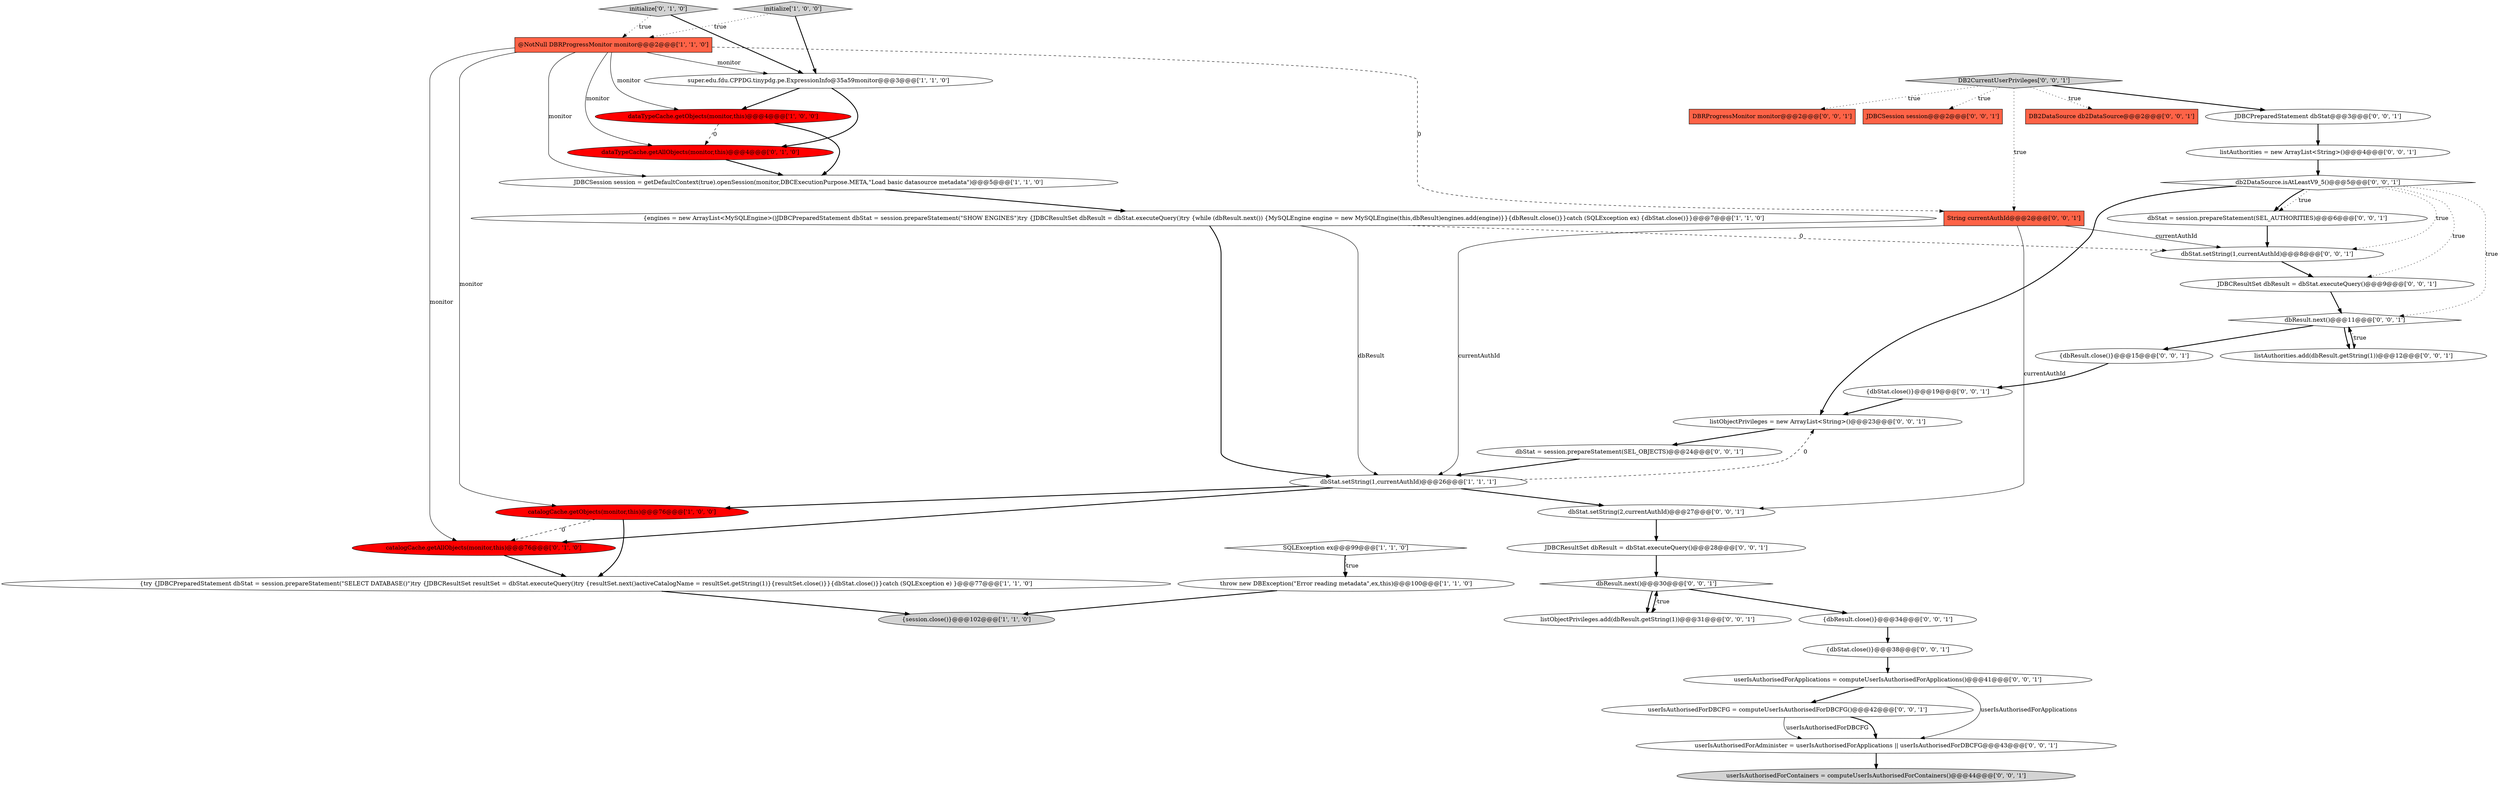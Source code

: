 digraph {
22 [style = filled, label = "userIsAuthorisedForDBCFG = computeUserIsAuthorisedForDBCFG()@@@42@@@['0', '0', '1']", fillcolor = white, shape = ellipse image = "AAA0AAABBB3BBB"];
4 [style = filled, label = "{session.close()}@@@102@@@['1', '1', '0']", fillcolor = lightgray, shape = ellipse image = "AAA0AAABBB1BBB"];
19 [style = filled, label = "userIsAuthorisedForAdminister = userIsAuthorisedForApplications || userIsAuthorisedForDBCFG@@@43@@@['0', '0', '1']", fillcolor = white, shape = ellipse image = "AAA0AAABBB3BBB"];
32 [style = filled, label = "JDBCResultSet dbResult = dbStat.executeQuery()@@@28@@@['0', '0', '1']", fillcolor = white, shape = ellipse image = "AAA0AAABBB3BBB"];
35 [style = filled, label = "dbStat.setString(2,currentAuthId)@@@27@@@['0', '0', '1']", fillcolor = white, shape = ellipse image = "AAA0AAABBB3BBB"];
41 [style = filled, label = "listAuthorities = new ArrayList<String>()@@@4@@@['0', '0', '1']", fillcolor = white, shape = ellipse image = "AAA0AAABBB3BBB"];
3 [style = filled, label = "catalogCache.getObjects(monitor,this)@@@76@@@['1', '0', '0']", fillcolor = red, shape = ellipse image = "AAA1AAABBB1BBB"];
24 [style = filled, label = "dbStat = session.prepareStatement(SEL_AUTHORITIES)@@@6@@@['0', '0', '1']", fillcolor = white, shape = ellipse image = "AAA0AAABBB3BBB"];
21 [style = filled, label = "DB2CurrentUserPrivileges['0', '0', '1']", fillcolor = lightgray, shape = diamond image = "AAA0AAABBB3BBB"];
13 [style = filled, label = "dataTypeCache.getAllObjects(monitor,this)@@@4@@@['0', '1', '0']", fillcolor = red, shape = ellipse image = "AAA1AAABBB2BBB"];
29 [style = filled, label = "db2DataSource.isAtLeastV9_5()@@@5@@@['0', '0', '1']", fillcolor = white, shape = diamond image = "AAA0AAABBB3BBB"];
11 [style = filled, label = "SQLException ex@@@99@@@['1', '1', '0']", fillcolor = white, shape = diamond image = "AAA0AAABBB1BBB"];
34 [style = filled, label = "dbResult.next()@@@11@@@['0', '0', '1']", fillcolor = white, shape = diamond image = "AAA0AAABBB3BBB"];
39 [style = filled, label = "userIsAuthorisedForApplications = computeUserIsAuthorisedForApplications()@@@41@@@['0', '0', '1']", fillcolor = white, shape = ellipse image = "AAA0AAABBB3BBB"];
37 [style = filled, label = "String currentAuthId@@@2@@@['0', '0', '1']", fillcolor = tomato, shape = box image = "AAA0AAABBB3BBB"];
9 [style = filled, label = "throw new DBException(\"Error reading metadata\",ex,this)@@@100@@@['1', '1', '0']", fillcolor = white, shape = ellipse image = "AAA0AAABBB1BBB"];
31 [style = filled, label = "JDBCPreparedStatement dbStat@@@3@@@['0', '0', '1']", fillcolor = white, shape = ellipse image = "AAA0AAABBB3BBB"];
40 [style = filled, label = "userIsAuthorisedForContainers = computeUserIsAuthorisedForContainers()@@@44@@@['0', '0', '1']", fillcolor = lightgray, shape = ellipse image = "AAA0AAABBB3BBB"];
26 [style = filled, label = "listObjectPrivileges.add(dbResult.getString(1))@@@31@@@['0', '0', '1']", fillcolor = white, shape = ellipse image = "AAA0AAABBB3BBB"];
18 [style = filled, label = "listAuthorities.add(dbResult.getString(1))@@@12@@@['0', '0', '1']", fillcolor = white, shape = ellipse image = "AAA0AAABBB3BBB"];
1 [style = filled, label = "{engines = new ArrayList<MySQLEngine>()JDBCPreparedStatement dbStat = session.prepareStatement(\"SHOW ENGINES\")try {JDBCResultSet dbResult = dbStat.executeQuery()try {while (dbResult.next()) {MySQLEngine engine = new MySQLEngine(this,dbResult)engines.add(engine)}}{dbResult.close()}}catch (SQLException ex) {dbStat.close()}}@@@7@@@['1', '1', '0']", fillcolor = white, shape = ellipse image = "AAA0AAABBB1BBB"];
36 [style = filled, label = "{dbStat.close()}@@@38@@@['0', '0', '1']", fillcolor = white, shape = ellipse image = "AAA0AAABBB3BBB"];
23 [style = filled, label = "DB2DataSource db2DataSource@@@2@@@['0', '0', '1']", fillcolor = tomato, shape = box image = "AAA0AAABBB3BBB"];
8 [style = filled, label = "initialize['1', '0', '0']", fillcolor = lightgray, shape = diamond image = "AAA0AAABBB1BBB"];
16 [style = filled, label = "DBRProgressMonitor monitor@@@2@@@['0', '0', '1']", fillcolor = tomato, shape = box image = "AAA0AAABBB3BBB"];
2 [style = filled, label = "super.edu.fdu.CPPDG.tinypdg.pe.ExpressionInfo@35a59monitor@@@3@@@['1', '1', '0']", fillcolor = white, shape = ellipse image = "AAA0AAABBB1BBB"];
25 [style = filled, label = "dbStat.setString(1,currentAuthId)@@@8@@@['0', '0', '1']", fillcolor = white, shape = ellipse image = "AAA0AAABBB3BBB"];
30 [style = filled, label = "JDBCResultSet dbResult = dbStat.executeQuery()@@@9@@@['0', '0', '1']", fillcolor = white, shape = ellipse image = "AAA0AAABBB3BBB"];
27 [style = filled, label = "{dbResult.close()}@@@15@@@['0', '0', '1']", fillcolor = white, shape = ellipse image = "AAA0AAABBB3BBB"];
6 [style = filled, label = "@NotNull DBRProgressMonitor monitor@@@2@@@['1', '1', '0']", fillcolor = tomato, shape = box image = "AAA0AAABBB1BBB"];
0 [style = filled, label = "{try {JDBCPreparedStatement dbStat = session.prepareStatement(\"SELECT DATABASE()\")try {JDBCResultSet resultSet = dbStat.executeQuery()try {resultSet.next()activeCatalogName = resultSet.getString(1)}{resultSet.close()}}{dbStat.close()}}catch (SQLException e) }@@@77@@@['1', '1', '0']", fillcolor = white, shape = ellipse image = "AAA0AAABBB1BBB"];
5 [style = filled, label = "dataTypeCache.getObjects(monitor,this)@@@4@@@['1', '0', '0']", fillcolor = red, shape = ellipse image = "AAA1AAABBB1BBB"];
12 [style = filled, label = "initialize['0', '1', '0']", fillcolor = lightgray, shape = diamond image = "AAA0AAABBB2BBB"];
28 [style = filled, label = "listObjectPrivileges = new ArrayList<String>()@@@23@@@['0', '0', '1']", fillcolor = white, shape = ellipse image = "AAA0AAABBB3BBB"];
14 [style = filled, label = "catalogCache.getAllObjects(monitor,this)@@@76@@@['0', '1', '0']", fillcolor = red, shape = ellipse image = "AAA1AAABBB2BBB"];
15 [style = filled, label = "{dbStat.close()}@@@19@@@['0', '0', '1']", fillcolor = white, shape = ellipse image = "AAA0AAABBB3BBB"];
38 [style = filled, label = "{dbResult.close()}@@@34@@@['0', '0', '1']", fillcolor = white, shape = ellipse image = "AAA0AAABBB3BBB"];
10 [style = filled, label = "JDBCSession session = getDefaultContext(true).openSession(monitor,DBCExecutionPurpose.META,\"Load basic datasource metadata\")@@@5@@@['1', '1', '0']", fillcolor = white, shape = ellipse image = "AAA0AAABBB1BBB"];
33 [style = filled, label = "dbResult.next()@@@30@@@['0', '0', '1']", fillcolor = white, shape = diamond image = "AAA0AAABBB3BBB"];
17 [style = filled, label = "dbStat = session.prepareStatement(SEL_OBJECTS)@@@24@@@['0', '0', '1']", fillcolor = white, shape = ellipse image = "AAA0AAABBB3BBB"];
20 [style = filled, label = "JDBCSession session@@@2@@@['0', '0', '1']", fillcolor = tomato, shape = box image = "AAA0AAABBB3BBB"];
7 [style = filled, label = "dbStat.setString(1,currentAuthId)@@@26@@@['1', '1', '1']", fillcolor = white, shape = ellipse image = "AAA0AAABBB1BBB"];
5->13 [style = dashed, label="0"];
37->35 [style = solid, label="currentAuthId"];
6->2 [style = solid, label="monitor"];
5->10 [style = bold, label=""];
13->10 [style = bold, label=""];
21->20 [style = dotted, label="true"];
6->10 [style = solid, label="monitor"];
39->19 [style = solid, label="userIsAuthorisedForApplications"];
22->19 [style = bold, label=""];
29->34 [style = dotted, label="true"];
34->18 [style = dotted, label="true"];
18->34 [style = bold, label=""];
25->30 [style = bold, label=""];
41->29 [style = bold, label=""];
9->4 [style = bold, label=""];
7->35 [style = bold, label=""];
34->18 [style = bold, label=""];
37->25 [style = solid, label="currentAuthId"];
35->32 [style = bold, label=""];
38->36 [style = bold, label=""];
11->9 [style = dotted, label="true"];
30->34 [style = bold, label=""];
6->13 [style = solid, label="monitor"];
11->9 [style = bold, label=""];
6->37 [style = dashed, label="0"];
1->7 [style = bold, label=""];
33->26 [style = dotted, label="true"];
6->14 [style = solid, label="monitor"];
27->15 [style = bold, label=""];
7->3 [style = bold, label=""];
3->0 [style = bold, label=""];
32->33 [style = bold, label=""];
33->26 [style = bold, label=""];
6->5 [style = solid, label="monitor"];
2->13 [style = bold, label=""];
7->14 [style = bold, label=""];
29->28 [style = bold, label=""];
22->19 [style = solid, label="userIsAuthorisedForDBCFG"];
17->7 [style = bold, label=""];
39->22 [style = bold, label=""];
12->2 [style = bold, label=""];
21->31 [style = bold, label=""];
8->6 [style = dotted, label="true"];
14->0 [style = bold, label=""];
8->2 [style = bold, label=""];
15->28 [style = bold, label=""];
12->6 [style = dotted, label="true"];
0->4 [style = bold, label=""];
7->28 [style = dashed, label="0"];
24->25 [style = bold, label=""];
21->23 [style = dotted, label="true"];
37->7 [style = solid, label="currentAuthId"];
1->7 [style = solid, label="dbResult"];
31->41 [style = bold, label=""];
29->30 [style = dotted, label="true"];
28->17 [style = bold, label=""];
33->38 [style = bold, label=""];
21->37 [style = dotted, label="true"];
21->16 [style = dotted, label="true"];
36->39 [style = bold, label=""];
19->40 [style = bold, label=""];
3->14 [style = dashed, label="0"];
10->1 [style = bold, label=""];
29->24 [style = bold, label=""];
26->33 [style = bold, label=""];
29->24 [style = dotted, label="true"];
1->25 [style = dashed, label="0"];
29->25 [style = dotted, label="true"];
6->3 [style = solid, label="monitor"];
2->5 [style = bold, label=""];
34->27 [style = bold, label=""];
}
